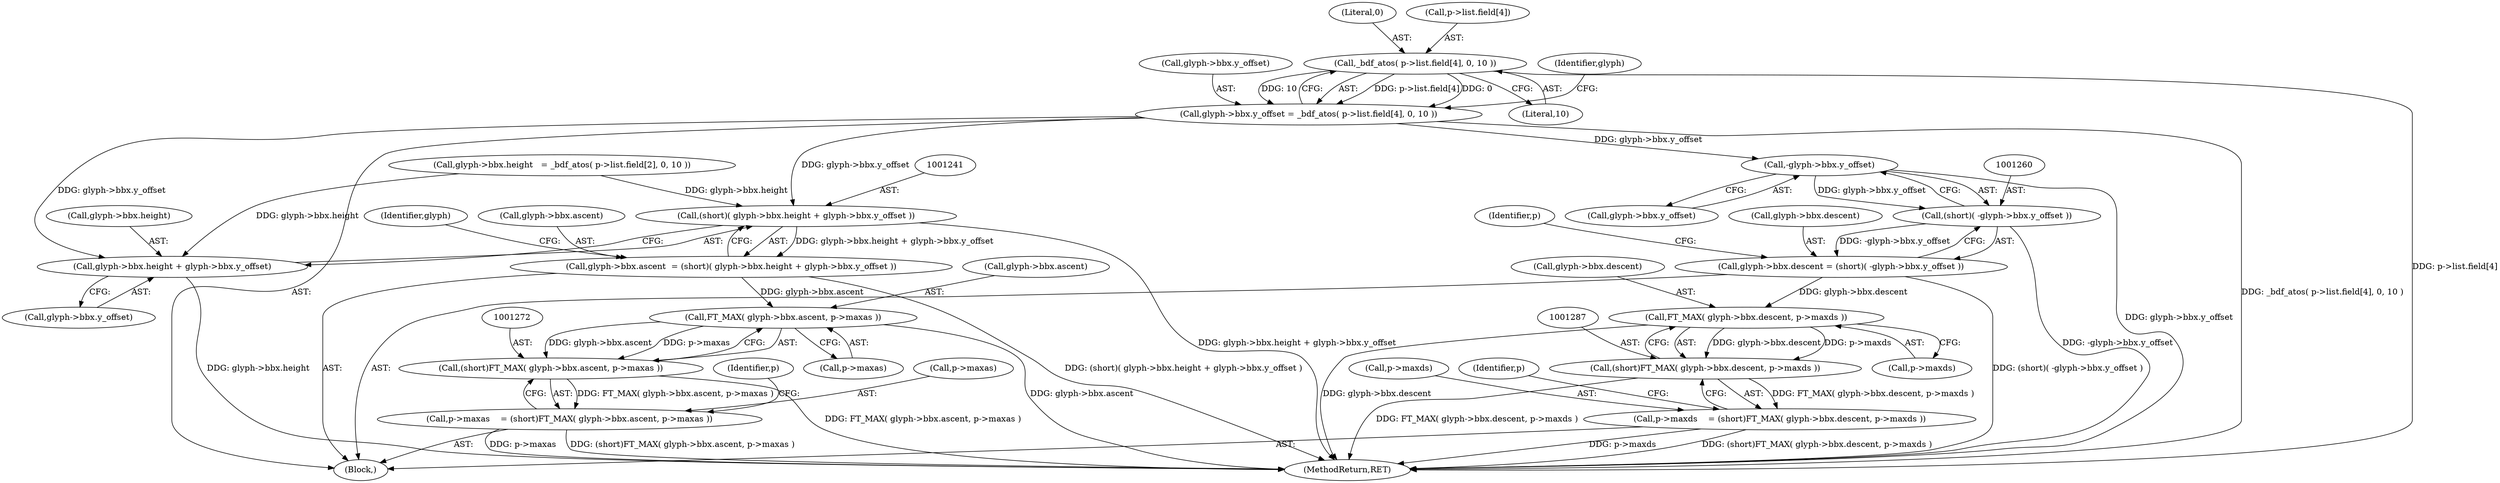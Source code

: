 digraph "0_savannah_07bdb6e289c7954e2a533039dc93c1c136099d2d@array" {
"1001224" [label="(Call,_bdf_atos( p->list.field[4], 0, 10 ))"];
"1001218" [label="(Call,glyph->bbx.y_offset = _bdf_atos( p->list.field[4], 0, 10 ))"];
"1001240" [label="(Call,(short)( glyph->bbx.height + glyph->bbx.y_offset ))"];
"1001234" [label="(Call,glyph->bbx.ascent  = (short)( glyph->bbx.height + glyph->bbx.y_offset ))"];
"1001273" [label="(Call,FT_MAX( glyph->bbx.ascent, p->maxas ))"];
"1001271" [label="(Call,(short)FT_MAX( glyph->bbx.ascent, p->maxas ))"];
"1001267" [label="(Call,p->maxas    = (short)FT_MAX( glyph->bbx.ascent, p->maxas ))"];
"1001242" [label="(Call,glyph->bbx.height + glyph->bbx.y_offset)"];
"1001261" [label="(Call,-glyph->bbx.y_offset)"];
"1001259" [label="(Call,(short)( -glyph->bbx.y_offset ))"];
"1001253" [label="(Call,glyph->bbx.descent = (short)( -glyph->bbx.y_offset ))"];
"1001288" [label="(Call,FT_MAX( glyph->bbx.descent, p->maxds ))"];
"1001286" [label="(Call,(short)FT_MAX( glyph->bbx.descent, p->maxds ))"];
"1001282" [label="(Call,p->maxds    = (short)FT_MAX( glyph->bbx.descent, p->maxds ))"];
"1001253" [label="(Call,glyph->bbx.descent = (short)( -glyph->bbx.y_offset ))"];
"1001288" [label="(Call,FT_MAX( glyph->bbx.descent, p->maxds ))"];
"1001259" [label="(Call,(short)( -glyph->bbx.y_offset ))"];
"1001218" [label="(Call,glyph->bbx.y_offset = _bdf_atos( p->list.field[4], 0, 10 ))"];
"1001240" [label="(Call,(short)( glyph->bbx.height + glyph->bbx.y_offset ))"];
"1001261" [label="(Call,-glyph->bbx.y_offset)"];
"1001286" [label="(Call,(short)FT_MAX( glyph->bbx.descent, p->maxds ))"];
"1001294" [label="(Call,p->maxds)"];
"1001224" [label="(Call,_bdf_atos( p->list.field[4], 0, 10 ))"];
"1001219" [label="(Call,glyph->bbx.y_offset)"];
"1001146" [label="(Block,)"];
"1001299" [label="(Identifier,p)"];
"1001232" [label="(Literal,0)"];
"1001284" [label="(Identifier,p)"];
"1001262" [label="(Call,glyph->bbx.y_offset)"];
"1001273" [label="(Call,FT_MAX( glyph->bbx.ascent, p->maxas ))"];
"1001237" [label="(Identifier,glyph)"];
"1001242" [label="(Call,glyph->bbx.height + glyph->bbx.y_offset)"];
"1001225" [label="(Call,p->list.field[4])"];
"1001186" [label="(Call,glyph->bbx.height   = _bdf_atos( p->list.field[2], 0, 10 ))"];
"1001233" [label="(Literal,10)"];
"1001267" [label="(Call,p->maxas    = (short)FT_MAX( glyph->bbx.ascent, p->maxas ))"];
"1001571" [label="(MethodReturn,RET)"];
"1001269" [label="(Identifier,p)"];
"1001268" [label="(Call,p->maxas)"];
"1001289" [label="(Call,glyph->bbx.descent)"];
"1001282" [label="(Call,p->maxds    = (short)FT_MAX( glyph->bbx.descent, p->maxds ))"];
"1001248" [label="(Call,glyph->bbx.y_offset)"];
"1001271" [label="(Call,(short)FT_MAX( glyph->bbx.ascent, p->maxas ))"];
"1001274" [label="(Call,glyph->bbx.ascent)"];
"1001243" [label="(Call,glyph->bbx.height)"];
"1001283" [label="(Call,p->maxds)"];
"1001256" [label="(Identifier,glyph)"];
"1001279" [label="(Call,p->maxas)"];
"1001235" [label="(Call,glyph->bbx.ascent)"];
"1001254" [label="(Call,glyph->bbx.descent)"];
"1001234" [label="(Call,glyph->bbx.ascent  = (short)( glyph->bbx.height + glyph->bbx.y_offset ))"];
"1001224" -> "1001218"  [label="AST: "];
"1001224" -> "1001233"  [label="CFG: "];
"1001225" -> "1001224"  [label="AST: "];
"1001232" -> "1001224"  [label="AST: "];
"1001233" -> "1001224"  [label="AST: "];
"1001218" -> "1001224"  [label="CFG: "];
"1001224" -> "1001571"  [label="DDG: p->list.field[4]"];
"1001224" -> "1001218"  [label="DDG: p->list.field[4]"];
"1001224" -> "1001218"  [label="DDG: 0"];
"1001224" -> "1001218"  [label="DDG: 10"];
"1001218" -> "1001146"  [label="AST: "];
"1001219" -> "1001218"  [label="AST: "];
"1001237" -> "1001218"  [label="CFG: "];
"1001218" -> "1001571"  [label="DDG: _bdf_atos( p->list.field[4], 0, 10 )"];
"1001218" -> "1001240"  [label="DDG: glyph->bbx.y_offset"];
"1001218" -> "1001242"  [label="DDG: glyph->bbx.y_offset"];
"1001218" -> "1001261"  [label="DDG: glyph->bbx.y_offset"];
"1001240" -> "1001234"  [label="AST: "];
"1001240" -> "1001242"  [label="CFG: "];
"1001241" -> "1001240"  [label="AST: "];
"1001242" -> "1001240"  [label="AST: "];
"1001234" -> "1001240"  [label="CFG: "];
"1001240" -> "1001571"  [label="DDG: glyph->bbx.height + glyph->bbx.y_offset"];
"1001240" -> "1001234"  [label="DDG: glyph->bbx.height + glyph->bbx.y_offset"];
"1001186" -> "1001240"  [label="DDG: glyph->bbx.height"];
"1001234" -> "1001146"  [label="AST: "];
"1001235" -> "1001234"  [label="AST: "];
"1001256" -> "1001234"  [label="CFG: "];
"1001234" -> "1001571"  [label="DDG: (short)( glyph->bbx.height + glyph->bbx.y_offset )"];
"1001234" -> "1001273"  [label="DDG: glyph->bbx.ascent"];
"1001273" -> "1001271"  [label="AST: "];
"1001273" -> "1001279"  [label="CFG: "];
"1001274" -> "1001273"  [label="AST: "];
"1001279" -> "1001273"  [label="AST: "];
"1001271" -> "1001273"  [label="CFG: "];
"1001273" -> "1001571"  [label="DDG: glyph->bbx.ascent"];
"1001273" -> "1001271"  [label="DDG: glyph->bbx.ascent"];
"1001273" -> "1001271"  [label="DDG: p->maxas"];
"1001271" -> "1001267"  [label="AST: "];
"1001272" -> "1001271"  [label="AST: "];
"1001267" -> "1001271"  [label="CFG: "];
"1001271" -> "1001571"  [label="DDG: FT_MAX( glyph->bbx.ascent, p->maxas )"];
"1001271" -> "1001267"  [label="DDG: FT_MAX( glyph->bbx.ascent, p->maxas )"];
"1001267" -> "1001146"  [label="AST: "];
"1001268" -> "1001267"  [label="AST: "];
"1001284" -> "1001267"  [label="CFG: "];
"1001267" -> "1001571"  [label="DDG: p->maxas"];
"1001267" -> "1001571"  [label="DDG: (short)FT_MAX( glyph->bbx.ascent, p->maxas )"];
"1001242" -> "1001248"  [label="CFG: "];
"1001243" -> "1001242"  [label="AST: "];
"1001248" -> "1001242"  [label="AST: "];
"1001242" -> "1001571"  [label="DDG: glyph->bbx.height"];
"1001186" -> "1001242"  [label="DDG: glyph->bbx.height"];
"1001261" -> "1001259"  [label="AST: "];
"1001261" -> "1001262"  [label="CFG: "];
"1001262" -> "1001261"  [label="AST: "];
"1001259" -> "1001261"  [label="CFG: "];
"1001261" -> "1001571"  [label="DDG: glyph->bbx.y_offset"];
"1001261" -> "1001259"  [label="DDG: glyph->bbx.y_offset"];
"1001259" -> "1001253"  [label="AST: "];
"1001260" -> "1001259"  [label="AST: "];
"1001253" -> "1001259"  [label="CFG: "];
"1001259" -> "1001571"  [label="DDG: -glyph->bbx.y_offset"];
"1001259" -> "1001253"  [label="DDG: -glyph->bbx.y_offset"];
"1001253" -> "1001146"  [label="AST: "];
"1001254" -> "1001253"  [label="AST: "];
"1001269" -> "1001253"  [label="CFG: "];
"1001253" -> "1001571"  [label="DDG: (short)( -glyph->bbx.y_offset )"];
"1001253" -> "1001288"  [label="DDG: glyph->bbx.descent"];
"1001288" -> "1001286"  [label="AST: "];
"1001288" -> "1001294"  [label="CFG: "];
"1001289" -> "1001288"  [label="AST: "];
"1001294" -> "1001288"  [label="AST: "];
"1001286" -> "1001288"  [label="CFG: "];
"1001288" -> "1001571"  [label="DDG: glyph->bbx.descent"];
"1001288" -> "1001286"  [label="DDG: glyph->bbx.descent"];
"1001288" -> "1001286"  [label="DDG: p->maxds"];
"1001286" -> "1001282"  [label="AST: "];
"1001287" -> "1001286"  [label="AST: "];
"1001282" -> "1001286"  [label="CFG: "];
"1001286" -> "1001571"  [label="DDG: FT_MAX( glyph->bbx.descent, p->maxds )"];
"1001286" -> "1001282"  [label="DDG: FT_MAX( glyph->bbx.descent, p->maxds )"];
"1001282" -> "1001146"  [label="AST: "];
"1001283" -> "1001282"  [label="AST: "];
"1001299" -> "1001282"  [label="CFG: "];
"1001282" -> "1001571"  [label="DDG: p->maxds"];
"1001282" -> "1001571"  [label="DDG: (short)FT_MAX( glyph->bbx.descent, p->maxds )"];
}
